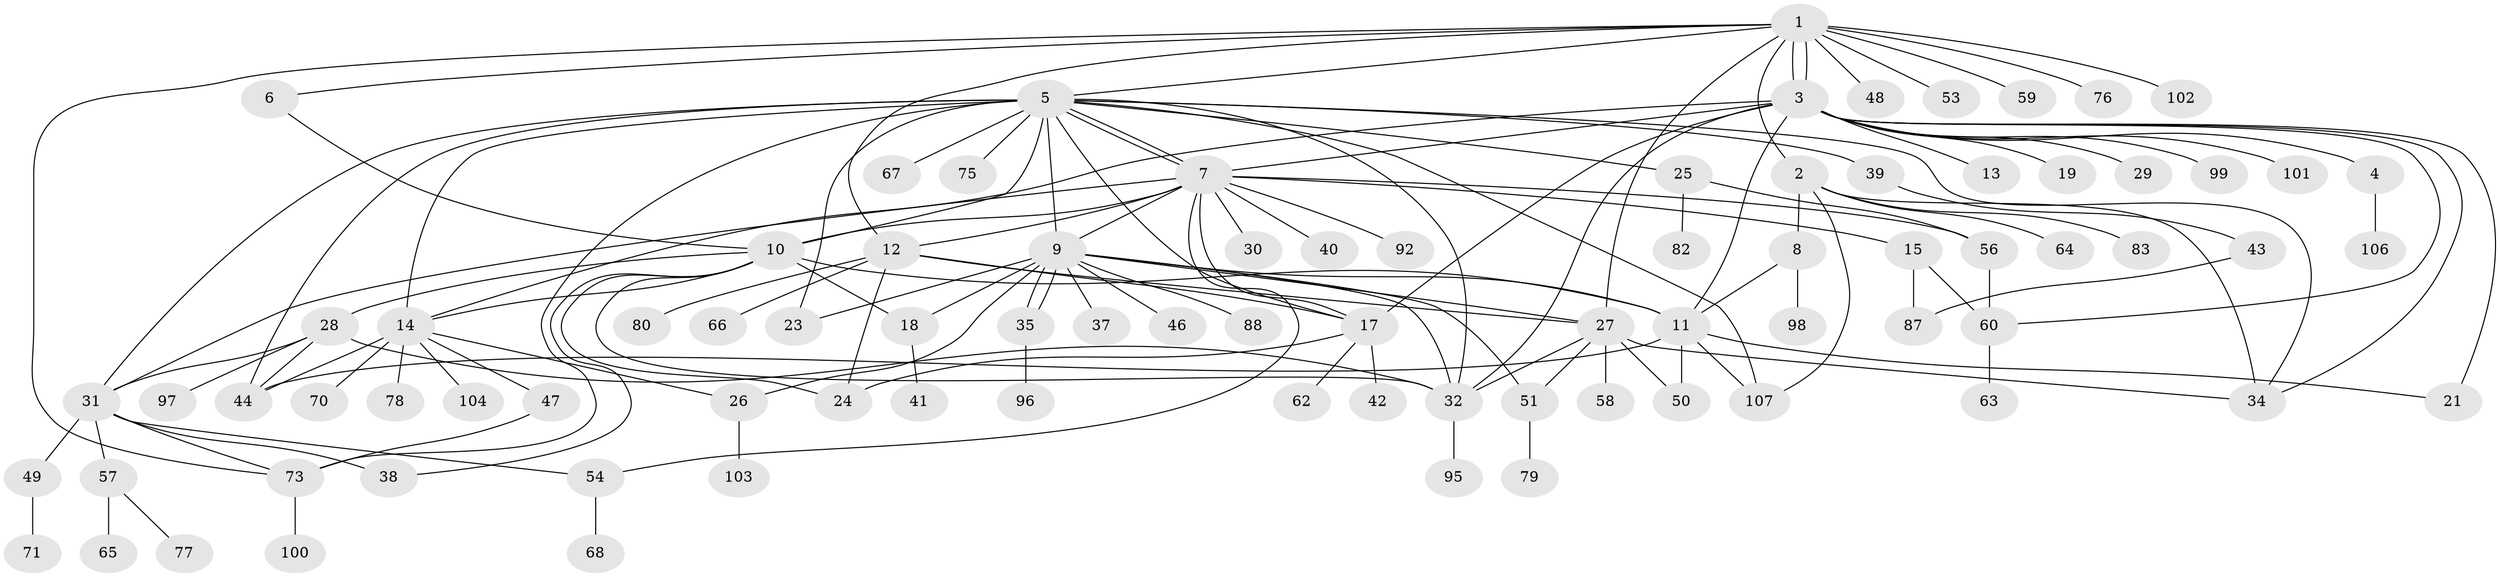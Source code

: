 // Generated by graph-tools (version 1.1) at 2025/51/02/27/25 19:51:59]
// undirected, 85 vertices, 134 edges
graph export_dot {
graph [start="1"]
  node [color=gray90,style=filled];
  1 [super="+61"];
  2 [super="+93"];
  3 [super="+86"];
  4;
  5 [super="+55"];
  6;
  7 [super="+74"];
  8;
  9 [super="+22"];
  10 [super="+36"];
  11 [super="+33"];
  12 [super="+72"];
  13;
  14 [super="+16"];
  15;
  17 [super="+20"];
  18;
  19;
  21;
  23 [super="+85"];
  24;
  25;
  26 [super="+45"];
  27 [super="+52"];
  28 [super="+94"];
  29;
  30;
  31 [super="+81"];
  32 [super="+69"];
  34;
  35;
  37;
  38;
  39 [super="+90"];
  40;
  41;
  42;
  43;
  44 [super="+84"];
  46;
  47;
  48;
  49;
  50;
  51;
  53;
  54;
  56 [super="+105"];
  57;
  58;
  59;
  60 [super="+89"];
  62;
  63;
  64;
  65;
  66;
  67;
  68;
  70;
  71;
  73 [super="+91"];
  75;
  76;
  77;
  78;
  79;
  80;
  82;
  83;
  87;
  88;
  92;
  95;
  96;
  97;
  98;
  99;
  100;
  101;
  102;
  103;
  104;
  106;
  107;
  1 -- 2;
  1 -- 3;
  1 -- 3;
  1 -- 5;
  1 -- 6;
  1 -- 48;
  1 -- 53;
  1 -- 59;
  1 -- 76;
  1 -- 102;
  1 -- 12;
  1 -- 73;
  1 -- 27;
  2 -- 8;
  2 -- 34;
  2 -- 64;
  2 -- 83;
  2 -- 107;
  3 -- 4;
  3 -- 7;
  3 -- 11;
  3 -- 13;
  3 -- 14;
  3 -- 17;
  3 -- 19;
  3 -- 21;
  3 -- 29;
  3 -- 32;
  3 -- 34;
  3 -- 99;
  3 -- 101;
  3 -- 60;
  4 -- 106;
  5 -- 7;
  5 -- 7;
  5 -- 9;
  5 -- 10 [weight=2];
  5 -- 17;
  5 -- 25;
  5 -- 39;
  5 -- 44;
  5 -- 67 [weight=2];
  5 -- 73;
  5 -- 75;
  5 -- 107;
  5 -- 32;
  5 -- 34;
  5 -- 14;
  5 -- 31;
  5 -- 23;
  6 -- 10;
  7 -- 9;
  7 -- 12;
  7 -- 15;
  7 -- 30;
  7 -- 31;
  7 -- 40;
  7 -- 54;
  7 -- 17;
  7 -- 92;
  7 -- 56;
  7 -- 10;
  8 -- 11;
  8 -- 98;
  9 -- 18;
  9 -- 32;
  9 -- 35;
  9 -- 35;
  9 -- 37;
  9 -- 46;
  9 -- 51;
  9 -- 88;
  9 -- 23;
  9 -- 11;
  9 -- 26;
  9 -- 27;
  10 -- 11;
  10 -- 14;
  10 -- 24;
  10 -- 28;
  10 -- 32;
  10 -- 18;
  10 -- 38;
  11 -- 21;
  11 -- 44;
  11 -- 50;
  11 -- 107;
  12 -- 17;
  12 -- 27;
  12 -- 66;
  12 -- 24;
  12 -- 80;
  14 -- 26;
  14 -- 44;
  14 -- 47;
  14 -- 70;
  14 -- 78;
  14 -- 104;
  15 -- 87;
  15 -- 60;
  17 -- 24;
  17 -- 62;
  17 -- 42;
  18 -- 41;
  25 -- 56;
  25 -- 82;
  26 -- 103;
  27 -- 32;
  27 -- 50;
  27 -- 51;
  27 -- 58;
  27 -- 34;
  28 -- 31;
  28 -- 97;
  28 -- 32;
  28 -- 44;
  31 -- 38;
  31 -- 49;
  31 -- 54;
  31 -- 57;
  31 -- 73;
  32 -- 95;
  35 -- 96;
  39 -- 43;
  43 -- 87;
  47 -- 73;
  49 -- 71;
  51 -- 79;
  54 -- 68;
  56 -- 60;
  57 -- 65;
  57 -- 77;
  60 -- 63;
  73 -- 100;
}
